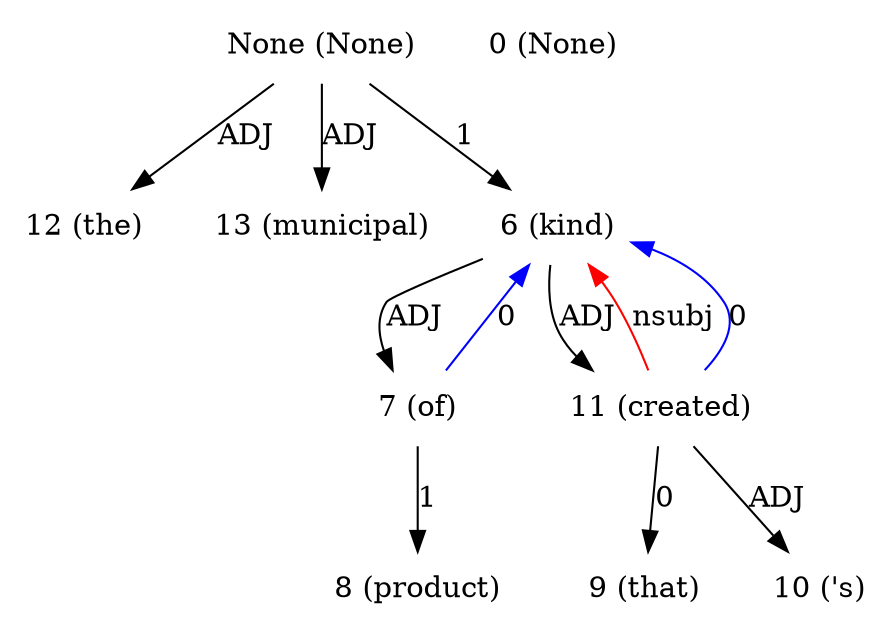 digraph G{
edge [dir=forward]
node [shape=plaintext]

None [label="None (None)"]
None -> 12 [label="ADJ"]
None -> 13 [label="ADJ"]
None [label="None (None)"]
None -> 6 [label="1"]
0 [label="0 (None)"]
6 [label="6 (kind)"]
6 -> 7 [label="ADJ"]
6 -> 11 [label="ADJ"]
11 -> 6 [label="nsubj", color="red"]
7 [label="7 (of)"]
7 -> 8 [label="1"]
7 -> 6 [label="0", color="blue"]
8 [label="8 (product)"]
9 [label="9 (that)"]
10 [label="10 ('s)"]
11 [label="11 (created)"]
11 -> 9 [label="0"]
11 -> 6 [label="0", color="blue"]
11 -> 10 [label="ADJ"]
12 [label="12 (the)"]
13 [label="13 (municipal)"]
}
